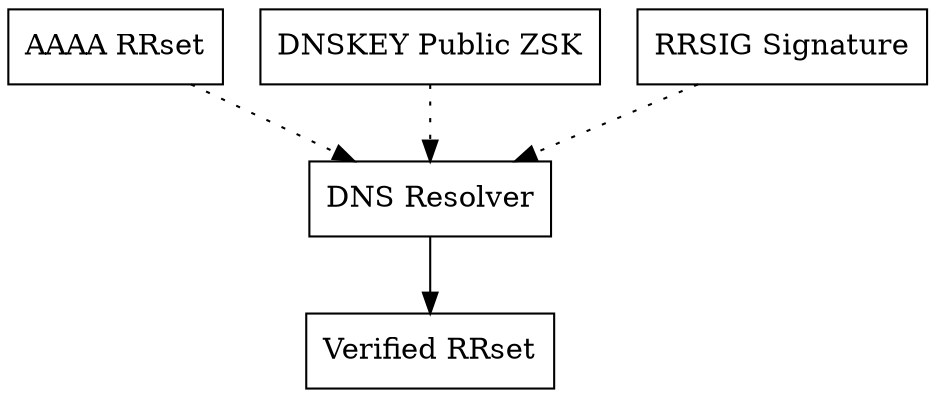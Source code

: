 digraph structs {
node [shape=record];
	resolve [shape=record, label="DNS Resolver"];
	struct1 [shape=record, label="AAAA RRset"];
	struct2 [shape=record, label="DNSKEY Public ZSK"];
	struct3 [shape=record, label="RRSIG Signature"];
	verified [shape=record, label="Verified RRset"];

	struct1 -> resolve [style=dotted];
	struct2 -> resolve [style=dotted];
	struct3 -> resolve [style=dotted];
	resolve -> verified;
}
